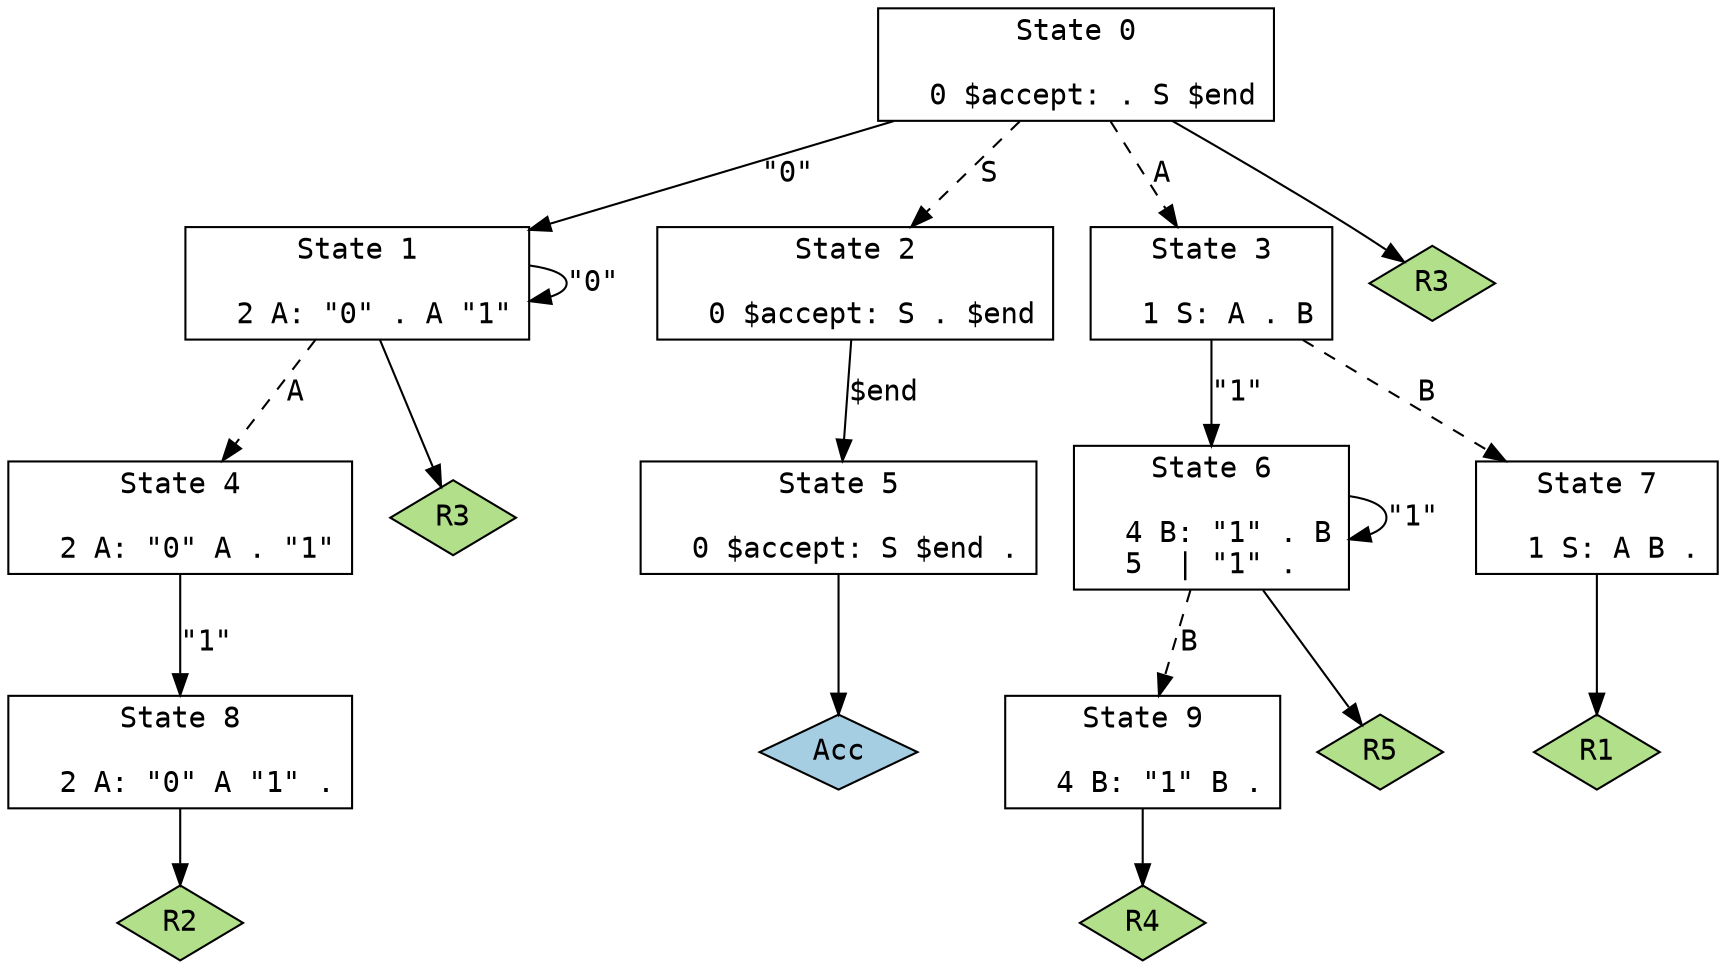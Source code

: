 // Generated by GNU Bison 3.0.4.
// Report bugs to <bug-bison@gnu.org>.
// Home page: <http://www.gnu.org/software/bison/>.

digraph "example_2.y"
{
  node [fontname = courier, shape = box, colorscheme = paired6]
  edge [fontname = courier]

  0 [label="State 0\n\l  0 $accept: . S $end\l"]
  0 -> 1 [style=solid label="\"0\""]
  0 -> 2 [style=dashed label="S"]
  0 -> 3 [style=dashed label="A"]
  0 -> "0R3" [style=solid]
 "0R3" [label="R3", fillcolor=3, shape=diamond, style=filled]
  1 [label="State 1\n\l  2 A: \"0\" . A \"1\"\l"]
  1 -> 1 [style=solid label="\"0\""]
  1 -> 4 [style=dashed label="A"]
  1 -> "1R3" [style=solid]
 "1R3" [label="R3", fillcolor=3, shape=diamond, style=filled]
  2 [label="State 2\n\l  0 $accept: S . $end\l"]
  2 -> 5 [style=solid label="$end"]
  3 [label="State 3\n\l  1 S: A . B\l"]
  3 -> 6 [style=solid label="\"1\""]
  3 -> 7 [style=dashed label="B"]
  4 [label="State 4\n\l  2 A: \"0\" A . \"1\"\l"]
  4 -> 8 [style=solid label="\"1\""]
  5 [label="State 5\n\l  0 $accept: S $end .\l"]
  5 -> "5R0" [style=solid]
 "5R0" [label="Acc", fillcolor=1, shape=diamond, style=filled]
  6 [label="State 6\n\l  4 B: \"1\" . B\l  5  | \"1\" .\l"]
  6 -> 6 [style=solid label="\"1\""]
  6 -> 9 [style=dashed label="B"]
  6 -> "6R5" [style=solid]
 "6R5" [label="R5", fillcolor=3, shape=diamond, style=filled]
  7 [label="State 7\n\l  1 S: A B .\l"]
  7 -> "7R1" [style=solid]
 "7R1" [label="R1", fillcolor=3, shape=diamond, style=filled]
  8 [label="State 8\n\l  2 A: \"0\" A \"1\" .\l"]
  8 -> "8R2" [style=solid]
 "8R2" [label="R2", fillcolor=3, shape=diamond, style=filled]
  9 [label="State 9\n\l  4 B: \"1\" B .\l"]
  9 -> "9R4" [style=solid]
 "9R4" [label="R4", fillcolor=3, shape=diamond, style=filled]
}
